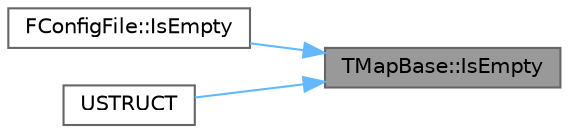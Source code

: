 digraph "TMapBase::IsEmpty"
{
 // INTERACTIVE_SVG=YES
 // LATEX_PDF_SIZE
  bgcolor="transparent";
  edge [fontname=Helvetica,fontsize=10,labelfontname=Helvetica,labelfontsize=10];
  node [fontname=Helvetica,fontsize=10,shape=box,height=0.2,width=0.4];
  rankdir="RL";
  Node1 [id="Node000001",label="TMapBase::IsEmpty",height=0.2,width=0.4,color="gray40", fillcolor="grey60", style="filled", fontcolor="black",tooltip="Returns true if the map is empty and contains no elements."];
  Node1 -> Node2 [id="edge1_Node000001_Node000002",dir="back",color="steelblue1",style="solid",tooltip=" "];
  Node2 [id="Node000002",label="FConfigFile::IsEmpty",height=0.2,width=0.4,color="grey40", fillcolor="white", style="filled",URL="$da/d8b/classFConfigFile.html#a1007205aca15186e109eb72f6a96e4a1",tooltip=" "];
  Node1 -> Node3 [id="edge2_Node000001_Node000003",dir="back",color="steelblue1",style="solid",tooltip=" "];
  Node3 [id="Node000003",label="USTRUCT",height=0.2,width=0.4,color="grey40", fillcolor="white", style="filled",URL="$de/d6b/RigVMDispatchFactory_8h.html#a0c63f915d1536216515df07fe36edd27",tooltip="A factory to generate a template and its dispatch functions."];
}
